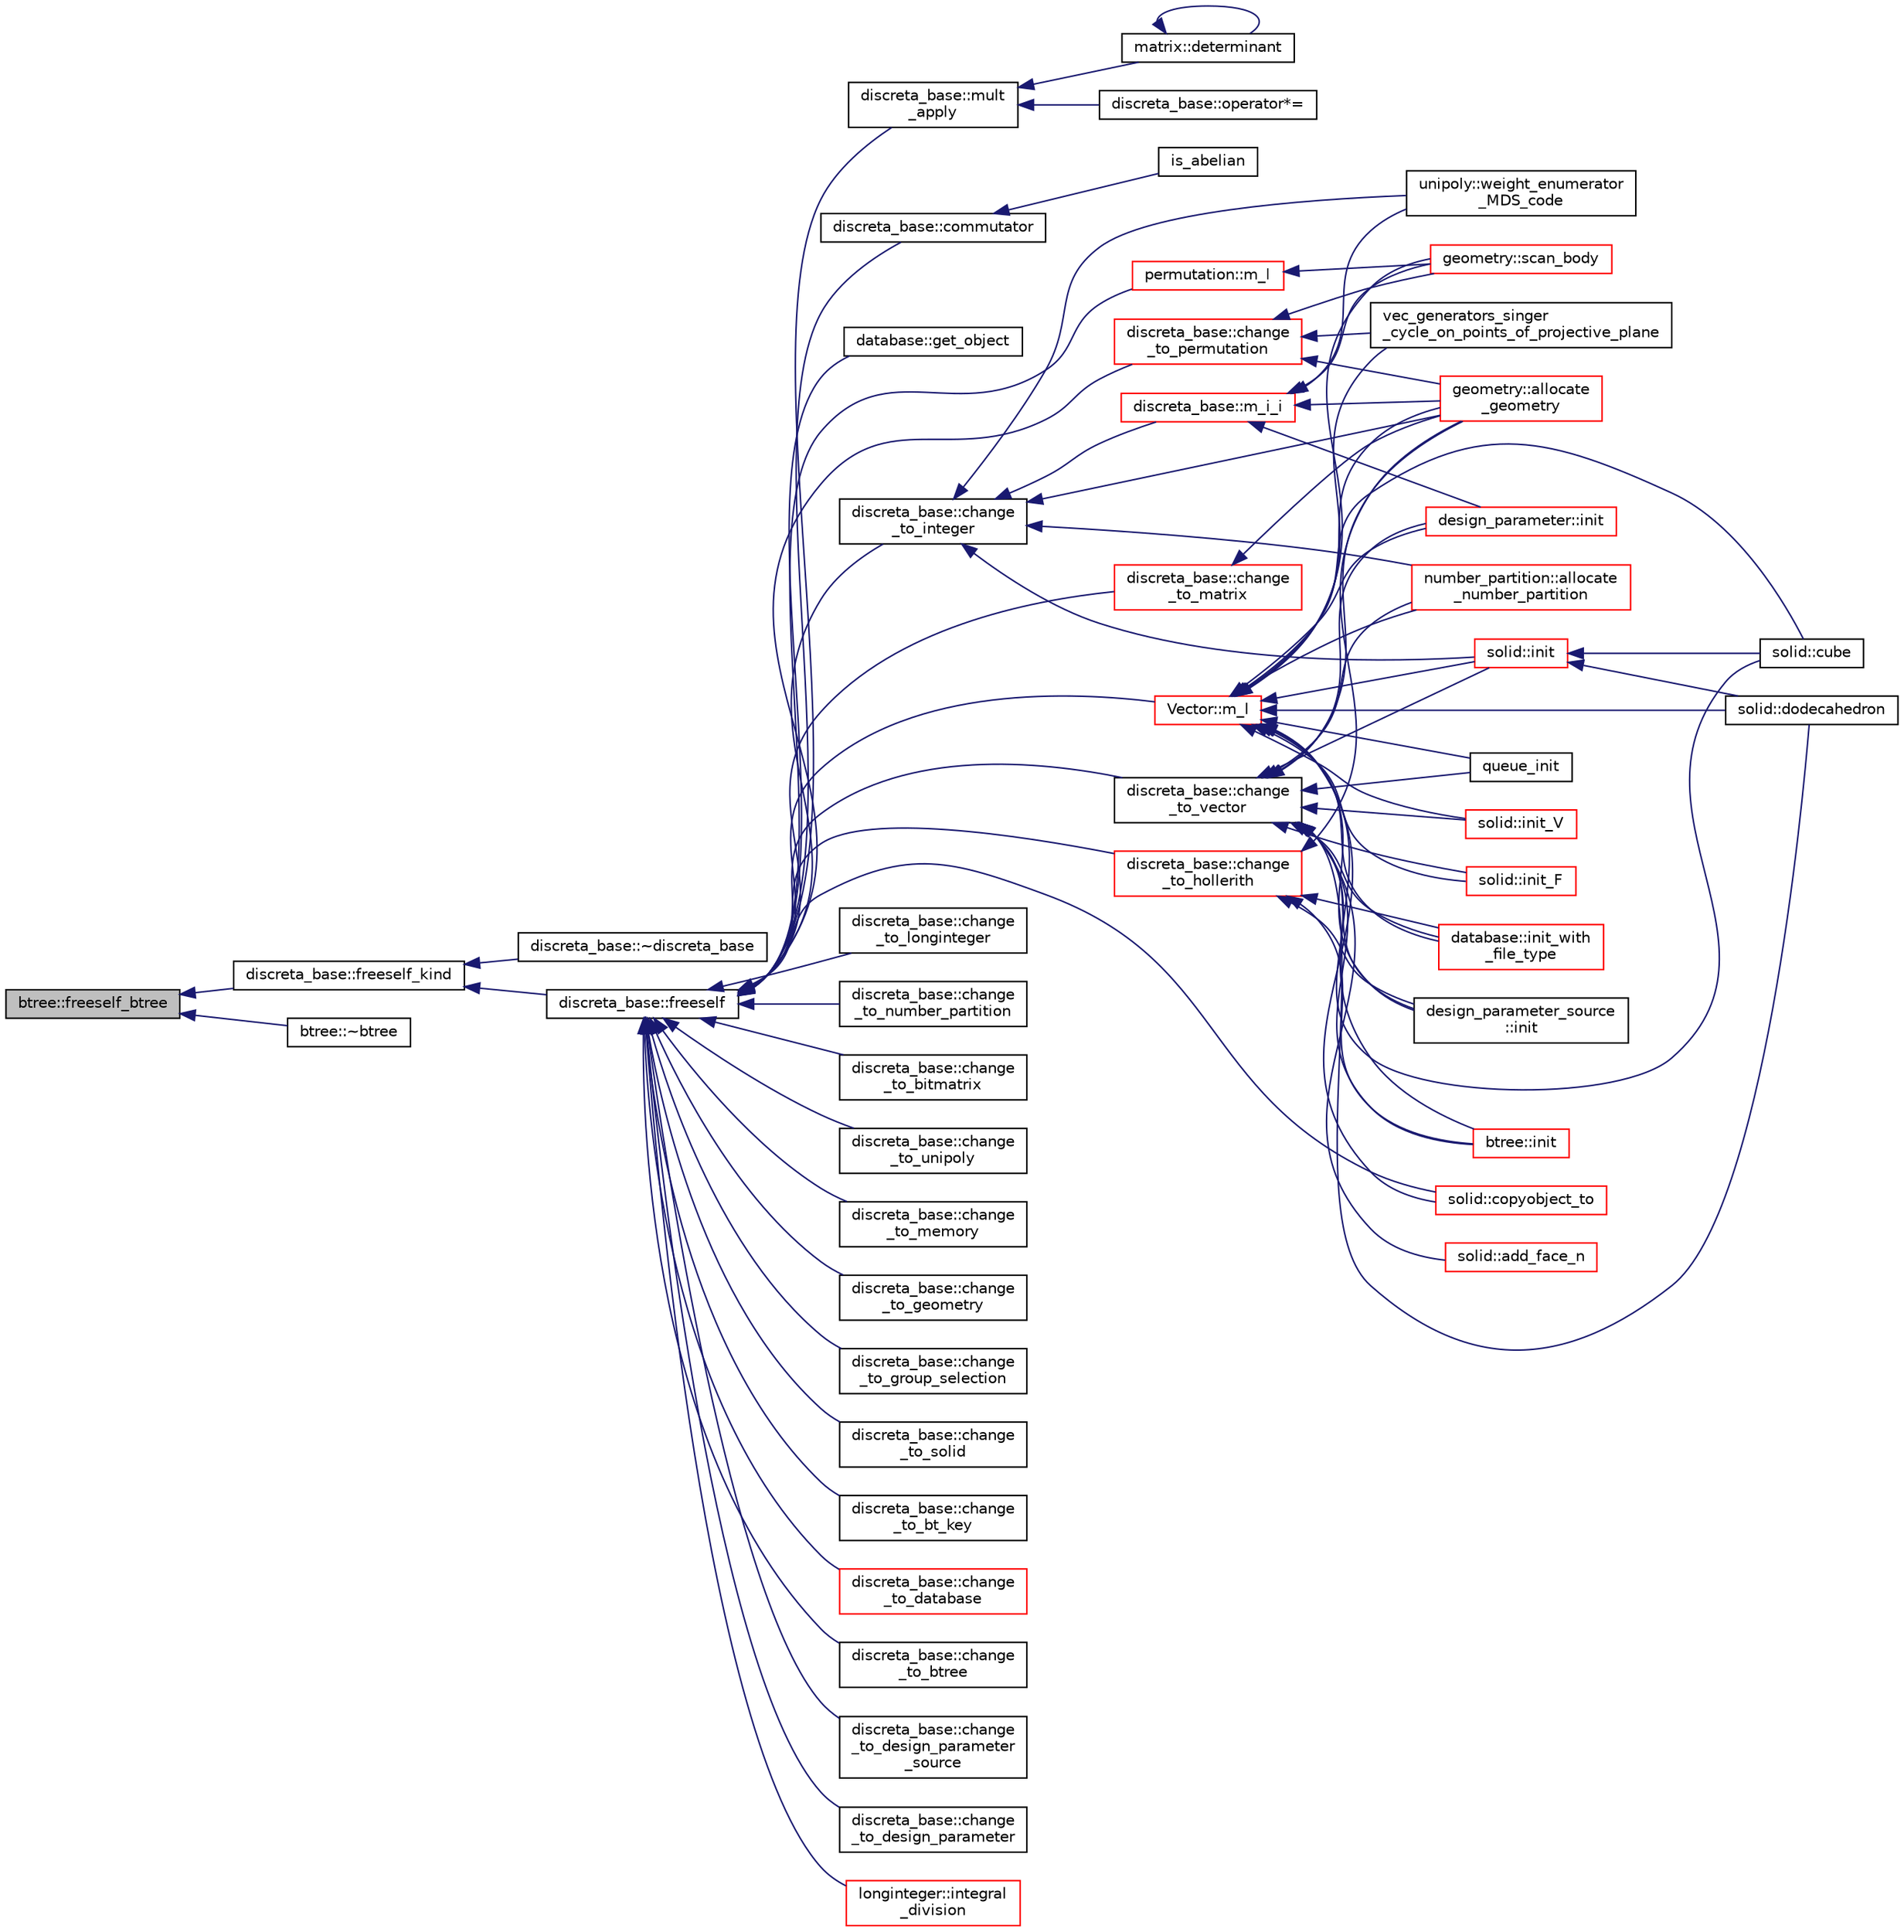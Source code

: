 digraph "btree::freeself_btree"
{
  edge [fontname="Helvetica",fontsize="10",labelfontname="Helvetica",labelfontsize="10"];
  node [fontname="Helvetica",fontsize="10",shape=record];
  rankdir="LR";
  Node1654 [label="btree::freeself_btree",height=0.2,width=0.4,color="black", fillcolor="grey75", style="filled", fontcolor="black"];
  Node1654 -> Node1655 [dir="back",color="midnightblue",fontsize="10",style="solid",fontname="Helvetica"];
  Node1655 [label="discreta_base::freeself_kind",height=0.2,width=0.4,color="black", fillcolor="white", style="filled",URL="$d7/d71/classdiscreta__base.html#a63a23ada2165b3838fab719ed458cec8"];
  Node1655 -> Node1656 [dir="back",color="midnightblue",fontsize="10",style="solid",fontname="Helvetica"];
  Node1656 [label="discreta_base::~discreta_base",height=0.2,width=0.4,color="black", fillcolor="white", style="filled",URL="$d7/d71/classdiscreta__base.html#a14df6915d3622e941d8bd541a6818d0e"];
  Node1655 -> Node1657 [dir="back",color="midnightblue",fontsize="10",style="solid",fontname="Helvetica"];
  Node1657 [label="discreta_base::freeself",height=0.2,width=0.4,color="black", fillcolor="white", style="filled",URL="$d7/d71/classdiscreta__base.html#a9a3c9501a562293b5667c11b9174d6e5"];
  Node1657 -> Node1658 [dir="back",color="midnightblue",fontsize="10",style="solid",fontname="Helvetica"];
  Node1658 [label="discreta_base::mult\l_apply",height=0.2,width=0.4,color="black", fillcolor="white", style="filled",URL="$d7/d71/classdiscreta__base.html#a301b8d0527d3a60ba410bba87446f490"];
  Node1658 -> Node1659 [dir="back",color="midnightblue",fontsize="10",style="solid",fontname="Helvetica"];
  Node1659 [label="discreta_base::operator*=",height=0.2,width=0.4,color="black", fillcolor="white", style="filled",URL="$d7/d71/classdiscreta__base.html#a26a19fcfe00422fe1d8a66d5b1b4a60a"];
  Node1658 -> Node1660 [dir="back",color="midnightblue",fontsize="10",style="solid",fontname="Helvetica"];
  Node1660 [label="matrix::determinant",height=0.2,width=0.4,color="black", fillcolor="white", style="filled",URL="$d1/d8d/classmatrix.html#a75adb25c9f8753f1b81eafe4464b272a"];
  Node1660 -> Node1660 [dir="back",color="midnightblue",fontsize="10",style="solid",fontname="Helvetica"];
  Node1657 -> Node1661 [dir="back",color="midnightblue",fontsize="10",style="solid",fontname="Helvetica"];
  Node1661 [label="discreta_base::commutator",height=0.2,width=0.4,color="black", fillcolor="white", style="filled",URL="$d7/d71/classdiscreta__base.html#a1d0bb4144e3eb15aaf877a0cea656c00"];
  Node1661 -> Node1662 [dir="back",color="midnightblue",fontsize="10",style="solid",fontname="Helvetica"];
  Node1662 [label="is_abelian",height=0.2,width=0.4,color="black", fillcolor="white", style="filled",URL="$d0/dd3/perm__group__gens_8_c.html#ac0291199b2706f0eb554ae24d2e7cefc"];
  Node1657 -> Node1663 [dir="back",color="midnightblue",fontsize="10",style="solid",fontname="Helvetica"];
  Node1663 [label="database::get_object",height=0.2,width=0.4,color="black", fillcolor="white", style="filled",URL="$db/d72/classdatabase.html#af183761e73fedbd560d9545a36060efc"];
  Node1657 -> Node1664 [dir="back",color="midnightblue",fontsize="10",style="solid",fontname="Helvetica"];
  Node1664 [label="discreta_base::change\l_to_integer",height=0.2,width=0.4,color="black", fillcolor="white", style="filled",URL="$d7/d71/classdiscreta__base.html#a58a5a5bd8f8e6f2dd7b4483b66dc7bb9"];
  Node1664 -> Node1665 [dir="back",color="midnightblue",fontsize="10",style="solid",fontname="Helvetica"];
  Node1665 [label="discreta_base::m_i_i",height=0.2,width=0.4,color="red", fillcolor="white", style="filled",URL="$d7/d71/classdiscreta__base.html#aa231464a9d4bc233f66608021c9ad997"];
  Node1665 -> Node1686 [dir="back",color="midnightblue",fontsize="10",style="solid",fontname="Helvetica"];
  Node1686 [label="design_parameter::init",height=0.2,width=0.4,color="red", fillcolor="white", style="filled",URL="$da/d94/classdesign__parameter.html#af77829be8d9058a84169c36143307b5d"];
  Node1665 -> Node1814 [dir="back",color="midnightblue",fontsize="10",style="solid",fontname="Helvetica"];
  Node1814 [label="geometry::allocate\l_geometry",height=0.2,width=0.4,color="red", fillcolor="white", style="filled",URL="$da/d44/classgeometry.html#a243e84ff38207957ad5976020c19a033"];
  Node1665 -> Node1705 [dir="back",color="midnightblue",fontsize="10",style="solid",fontname="Helvetica"];
  Node1705 [label="geometry::scan_body",height=0.2,width=0.4,color="red", fillcolor="white", style="filled",URL="$da/d44/classgeometry.html#a71bc2e3a3f4ca02e8518ab5518a4e0df"];
  Node1665 -> Node1830 [dir="back",color="midnightblue",fontsize="10",style="solid",fontname="Helvetica"];
  Node1830 [label="unipoly::weight_enumerator\l_MDS_code",height=0.2,width=0.4,color="black", fillcolor="white", style="filled",URL="$d1/d89/classunipoly.html#ad9a4b7b883285271fc39528f74755a07"];
  Node1664 -> Node1814 [dir="back",color="midnightblue",fontsize="10",style="solid",fontname="Helvetica"];
  Node1664 -> Node1925 [dir="back",color="midnightblue",fontsize="10",style="solid",fontname="Helvetica"];
  Node1925 [label="number_partition::allocate\l_number_partition",height=0.2,width=0.4,color="red", fillcolor="white", style="filled",URL="$df/d50/classnumber__partition.html#a3c5649dc95f5ca53df4b0c58de6c1dc5"];
  Node1664 -> Node1926 [dir="back",color="midnightblue",fontsize="10",style="solid",fontname="Helvetica"];
  Node1926 [label="solid::init",height=0.2,width=0.4,color="red", fillcolor="white", style="filled",URL="$d8/def/classsolid.html#afc711954316958b35630fbc8542bcd05"];
  Node1926 -> Node1738 [dir="back",color="midnightblue",fontsize="10",style="solid",fontname="Helvetica"];
  Node1738 [label="solid::cube",height=0.2,width=0.4,color="black", fillcolor="white", style="filled",URL="$d8/def/classsolid.html#a308e6888759550da489397527ed89137"];
  Node1926 -> Node1904 [dir="back",color="midnightblue",fontsize="10",style="solid",fontname="Helvetica"];
  Node1904 [label="solid::dodecahedron",height=0.2,width=0.4,color="black", fillcolor="white", style="filled",URL="$d8/def/classsolid.html#a514072d4dfd0f82ba24b0df1ac302d6f"];
  Node1664 -> Node1830 [dir="back",color="midnightblue",fontsize="10",style="solid",fontname="Helvetica"];
  Node1657 -> Node1928 [dir="back",color="midnightblue",fontsize="10",style="solid",fontname="Helvetica"];
  Node1928 [label="discreta_base::change\l_to_longinteger",height=0.2,width=0.4,color="black", fillcolor="white", style="filled",URL="$d7/d71/classdiscreta__base.html#aa65b4b95b89b1df5ff8e0ef944e598a9"];
  Node1657 -> Node1929 [dir="back",color="midnightblue",fontsize="10",style="solid",fontname="Helvetica"];
  Node1929 [label="discreta_base::change\l_to_vector",height=0.2,width=0.4,color="black", fillcolor="white", style="filled",URL="$d7/d71/classdiscreta__base.html#a66186d19c55ad54af11e2a040a763c38"];
  Node1929 -> Node1887 [dir="back",color="midnightblue",fontsize="10",style="solid",fontname="Helvetica"];
  Node1887 [label="btree::init",height=0.2,width=0.4,color="red", fillcolor="white", style="filled",URL="$dd/db0/classbtree.html#a3c88706e9886f1f9bc142b511aeab642"];
  Node1929 -> Node1930 [dir="back",color="midnightblue",fontsize="10",style="solid",fontname="Helvetica"];
  Node1930 [label="database::init_with\l_file_type",height=0.2,width=0.4,color="red", fillcolor="white", style="filled",URL="$db/d72/classdatabase.html#a3b7a27f69a64812a6bfd765158d62476"];
  Node1929 -> Node1686 [dir="back",color="midnightblue",fontsize="10",style="solid",fontname="Helvetica"];
  Node1929 -> Node1888 [dir="back",color="midnightblue",fontsize="10",style="solid",fontname="Helvetica"];
  Node1888 [label="design_parameter_source\l::init",height=0.2,width=0.4,color="black", fillcolor="white", style="filled",URL="$df/d4b/classdesign__parameter__source.html#afccf1773adfffec18fd96efaec208b93"];
  Node1929 -> Node1814 [dir="back",color="midnightblue",fontsize="10",style="solid",fontname="Helvetica"];
  Node1929 -> Node1714 [dir="back",color="midnightblue",fontsize="10",style="solid",fontname="Helvetica"];
  Node1714 [label="queue_init",height=0.2,width=0.4,color="black", fillcolor="white", style="filled",URL="$d3/d72/global_8_c.html#a5fc0dec58681e5be05ad2041d536a7b7"];
  Node1929 -> Node1925 [dir="back",color="midnightblue",fontsize="10",style="solid",fontname="Helvetica"];
  Node1929 -> Node1926 [dir="back",color="midnightblue",fontsize="10",style="solid",fontname="Helvetica"];
  Node1929 -> Node1896 [dir="back",color="midnightblue",fontsize="10",style="solid",fontname="Helvetica"];
  Node1896 [label="solid::init_V",height=0.2,width=0.4,color="red", fillcolor="white", style="filled",URL="$d8/def/classsolid.html#a0b156ca77a137dc8aa94ab22d048e542"];
  Node1929 -> Node1901 [dir="back",color="midnightblue",fontsize="10",style="solid",fontname="Helvetica"];
  Node1901 [label="solid::init_F",height=0.2,width=0.4,color="red", fillcolor="white", style="filled",URL="$d8/def/classsolid.html#ab61e6cc032b5370f77857fe1fc10222d"];
  Node1929 -> Node1735 [dir="back",color="midnightblue",fontsize="10",style="solid",fontname="Helvetica"];
  Node1735 [label="solid::add_face_n",height=0.2,width=0.4,color="red", fillcolor="white", style="filled",URL="$d8/def/classsolid.html#adbadfbdd46abe10cb56f041d2408b001"];
  Node1929 -> Node1738 [dir="back",color="midnightblue",fontsize="10",style="solid",fontname="Helvetica"];
  Node1929 -> Node1904 [dir="back",color="midnightblue",fontsize="10",style="solid",fontname="Helvetica"];
  Node1657 -> Node1932 [dir="back",color="midnightblue",fontsize="10",style="solid",fontname="Helvetica"];
  Node1932 [label="discreta_base::change\l_to_permutation",height=0.2,width=0.4,color="red", fillcolor="white", style="filled",URL="$d7/d71/classdiscreta__base.html#a38e11ff129ddc29d67b54520e9a0a538"];
  Node1932 -> Node1814 [dir="back",color="midnightblue",fontsize="10",style="solid",fontname="Helvetica"];
  Node1932 -> Node1705 [dir="back",color="midnightblue",fontsize="10",style="solid",fontname="Helvetica"];
  Node1932 -> Node1933 [dir="back",color="midnightblue",fontsize="10",style="solid",fontname="Helvetica"];
  Node1933 [label="vec_generators_singer\l_cycle_on_points_of_projective_plane",height=0.2,width=0.4,color="black", fillcolor="white", style="filled",URL="$d0/dd3/perm__group__gens_8_c.html#ac6282a87dd1be1a9024a460f89e6d756"];
  Node1657 -> Node1935 [dir="back",color="midnightblue",fontsize="10",style="solid",fontname="Helvetica"];
  Node1935 [label="discreta_base::change\l_to_number_partition",height=0.2,width=0.4,color="black", fillcolor="white", style="filled",URL="$d7/d71/classdiscreta__base.html#a15be55441d3768c506bf9faabeef9b5b"];
  Node1657 -> Node1936 [dir="back",color="midnightblue",fontsize="10",style="solid",fontname="Helvetica"];
  Node1936 [label="discreta_base::change\l_to_matrix",height=0.2,width=0.4,color="red", fillcolor="white", style="filled",URL="$d7/d71/classdiscreta__base.html#a51f1aaa0764c4161c0dbd981091ca5cb"];
  Node1936 -> Node1814 [dir="back",color="midnightblue",fontsize="10",style="solid",fontname="Helvetica"];
  Node1657 -> Node1938 [dir="back",color="midnightblue",fontsize="10",style="solid",fontname="Helvetica"];
  Node1938 [label="discreta_base::change\l_to_bitmatrix",height=0.2,width=0.4,color="black", fillcolor="white", style="filled",URL="$d7/d71/classdiscreta__base.html#adcb7fdf185f23731b42c96488599919e"];
  Node1657 -> Node1939 [dir="back",color="midnightblue",fontsize="10",style="solid",fontname="Helvetica"];
  Node1939 [label="discreta_base::change\l_to_unipoly",height=0.2,width=0.4,color="black", fillcolor="white", style="filled",URL="$d7/d71/classdiscreta__base.html#a436a1d89a0e7a13ba1ad0ff5813c03ed"];
  Node1657 -> Node1940 [dir="back",color="midnightblue",fontsize="10",style="solid",fontname="Helvetica"];
  Node1940 [label="discreta_base::change\l_to_memory",height=0.2,width=0.4,color="black", fillcolor="white", style="filled",URL="$d7/d71/classdiscreta__base.html#a21a76b868e94f17a6579997f0a50a006"];
  Node1657 -> Node1941 [dir="back",color="midnightblue",fontsize="10",style="solid",fontname="Helvetica"];
  Node1941 [label="discreta_base::change\l_to_geometry",height=0.2,width=0.4,color="black", fillcolor="white", style="filled",URL="$d7/d71/classdiscreta__base.html#a5a3efbeeb01c41259b91ed2d87bfcbb2"];
  Node1657 -> Node1942 [dir="back",color="midnightblue",fontsize="10",style="solid",fontname="Helvetica"];
  Node1942 [label="discreta_base::change\l_to_hollerith",height=0.2,width=0.4,color="red", fillcolor="white", style="filled",URL="$d7/d71/classdiscreta__base.html#a10f410adc814d4568e3b0f84550c4ca1"];
  Node1942 -> Node1887 [dir="back",color="midnightblue",fontsize="10",style="solid",fontname="Helvetica"];
  Node1942 -> Node1930 [dir="back",color="midnightblue",fontsize="10",style="solid",fontname="Helvetica"];
  Node1942 -> Node1888 [dir="back",color="midnightblue",fontsize="10",style="solid",fontname="Helvetica"];
  Node1942 -> Node1814 [dir="back",color="midnightblue",fontsize="10",style="solid",fontname="Helvetica"];
  Node1657 -> Node1943 [dir="back",color="midnightblue",fontsize="10",style="solid",fontname="Helvetica"];
  Node1943 [label="discreta_base::change\l_to_group_selection",height=0.2,width=0.4,color="black", fillcolor="white", style="filled",URL="$d7/d71/classdiscreta__base.html#a6b269515e796a08da4db719ae2dbdca9"];
  Node1657 -> Node1944 [dir="back",color="midnightblue",fontsize="10",style="solid",fontname="Helvetica"];
  Node1944 [label="discreta_base::change\l_to_solid",height=0.2,width=0.4,color="black", fillcolor="white", style="filled",URL="$d7/d71/classdiscreta__base.html#adb0b11a85434f969b3895cb46b67e8c2"];
  Node1657 -> Node1945 [dir="back",color="midnightblue",fontsize="10",style="solid",fontname="Helvetica"];
  Node1945 [label="discreta_base::change\l_to_bt_key",height=0.2,width=0.4,color="black", fillcolor="white", style="filled",URL="$d7/d71/classdiscreta__base.html#af08930510236fe08941bb5c1e4768fe9"];
  Node1657 -> Node1946 [dir="back",color="midnightblue",fontsize="10",style="solid",fontname="Helvetica"];
  Node1946 [label="discreta_base::change\l_to_database",height=0.2,width=0.4,color="red", fillcolor="white", style="filled",URL="$d7/d71/classdiscreta__base.html#a9187fb1e0526e3d327b78bb19475ae40"];
  Node1657 -> Node1947 [dir="back",color="midnightblue",fontsize="10",style="solid",fontname="Helvetica"];
  Node1947 [label="discreta_base::change\l_to_btree",height=0.2,width=0.4,color="black", fillcolor="white", style="filled",URL="$d7/d71/classdiscreta__base.html#a75c8608cf54191c17ee48817cc4dda17"];
  Node1657 -> Node1948 [dir="back",color="midnightblue",fontsize="10",style="solid",fontname="Helvetica"];
  Node1948 [label="discreta_base::change\l_to_design_parameter\l_source",height=0.2,width=0.4,color="black", fillcolor="white", style="filled",URL="$d7/d71/classdiscreta__base.html#adef7252719a3b1b5261d6bc6c44dbda4"];
  Node1657 -> Node1949 [dir="back",color="midnightblue",fontsize="10",style="solid",fontname="Helvetica"];
  Node1949 [label="discreta_base::change\l_to_design_parameter",height=0.2,width=0.4,color="black", fillcolor="white", style="filled",URL="$d7/d71/classdiscreta__base.html#ab207ed39acee5f447708dc9fcfd29e0a"];
  Node1657 -> Node1950 [dir="back",color="midnightblue",fontsize="10",style="solid",fontname="Helvetica"];
  Node1950 [label="longinteger::integral\l_division",height=0.2,width=0.4,color="red", fillcolor="white", style="filled",URL="$d3/d71/classlonginteger.html#a692f761cfc91770ca40ab5c2df4bd358"];
  Node1657 -> Node1955 [dir="back",color="midnightblue",fontsize="10",style="solid",fontname="Helvetica"];
  Node1955 [label="permutation::m_l",height=0.2,width=0.4,color="red", fillcolor="white", style="filled",URL="$d0/d08/classpermutation.html#a9cf73421f89b2c24cf2d08f002752030"];
  Node1955 -> Node1705 [dir="back",color="midnightblue",fontsize="10",style="solid",fontname="Helvetica"];
  Node1657 -> Node1963 [dir="back",color="midnightblue",fontsize="10",style="solid",fontname="Helvetica"];
  Node1963 [label="solid::copyobject_to",height=0.2,width=0.4,color="red", fillcolor="white", style="filled",URL="$d8/def/classsolid.html#a7f35a904885ef626d1a74663fe2cad62"];
  Node1657 -> Node1965 [dir="back",color="midnightblue",fontsize="10",style="solid",fontname="Helvetica"];
  Node1965 [label="Vector::m_l",height=0.2,width=0.4,color="red", fillcolor="white", style="filled",URL="$d5/db2/class_vector.html#a00f5520c2a6b4f5282a1a8bcf8ea74eb"];
  Node1965 -> Node1887 [dir="back",color="midnightblue",fontsize="10",style="solid",fontname="Helvetica"];
  Node1965 -> Node1930 [dir="back",color="midnightblue",fontsize="10",style="solid",fontname="Helvetica"];
  Node1965 -> Node1686 [dir="back",color="midnightblue",fontsize="10",style="solid",fontname="Helvetica"];
  Node1965 -> Node1888 [dir="back",color="midnightblue",fontsize="10",style="solid",fontname="Helvetica"];
  Node1965 -> Node1814 [dir="back",color="midnightblue",fontsize="10",style="solid",fontname="Helvetica"];
  Node1965 -> Node1705 [dir="back",color="midnightblue",fontsize="10",style="solid",fontname="Helvetica"];
  Node1965 -> Node1714 [dir="back",color="midnightblue",fontsize="10",style="solid",fontname="Helvetica"];
  Node1965 -> Node1925 [dir="back",color="midnightblue",fontsize="10",style="solid",fontname="Helvetica"];
  Node1965 -> Node1933 [dir="back",color="midnightblue",fontsize="10",style="solid",fontname="Helvetica"];
  Node1965 -> Node1926 [dir="back",color="midnightblue",fontsize="10",style="solid",fontname="Helvetica"];
  Node1965 -> Node1896 [dir="back",color="midnightblue",fontsize="10",style="solid",fontname="Helvetica"];
  Node1965 -> Node1901 [dir="back",color="midnightblue",fontsize="10",style="solid",fontname="Helvetica"];
  Node1965 -> Node1963 [dir="back",color="midnightblue",fontsize="10",style="solid",fontname="Helvetica"];
  Node1965 -> Node1738 [dir="back",color="midnightblue",fontsize="10",style="solid",fontname="Helvetica"];
  Node1965 -> Node1904 [dir="back",color="midnightblue",fontsize="10",style="solid",fontname="Helvetica"];
  Node1654 -> Node2023 [dir="back",color="midnightblue",fontsize="10",style="solid",fontname="Helvetica"];
  Node2023 [label="btree::~btree",height=0.2,width=0.4,color="black", fillcolor="white", style="filled",URL="$dd/db0/classbtree.html#ab3d5728b7a09121f7461fddd08b5f7ef"];
}
